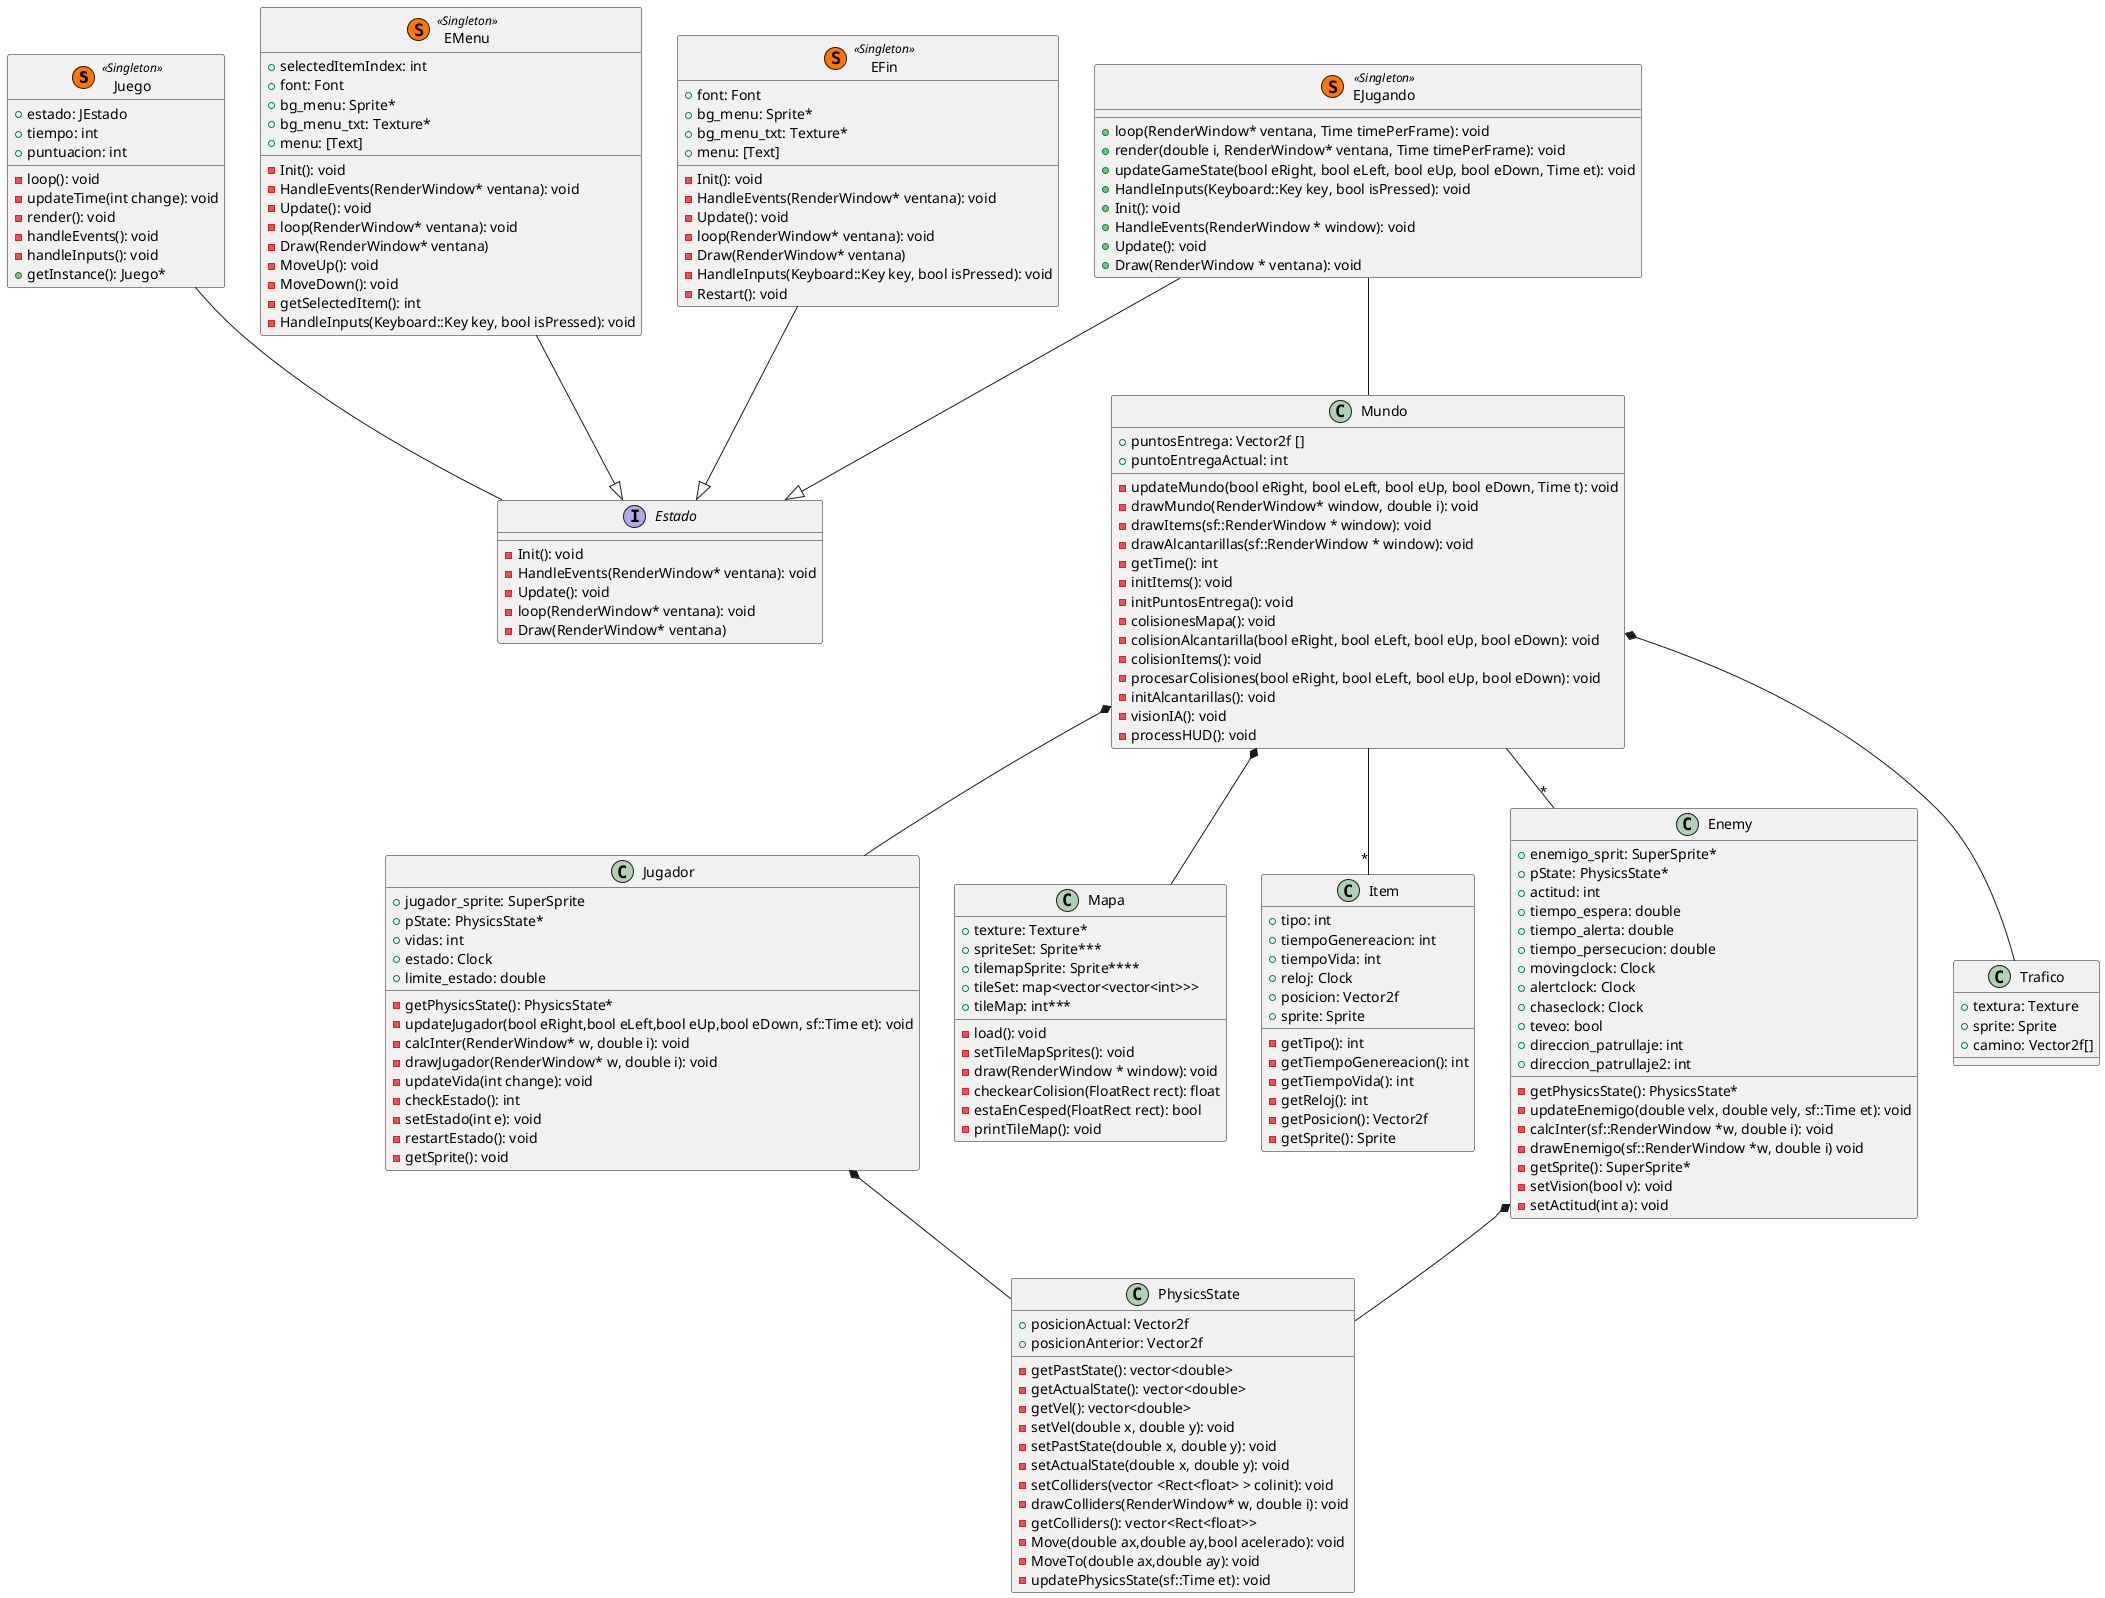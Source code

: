@startuml Diagrama de Clases
' left to right direction
class Juego << (S,#FF7700) Singleton >>{
    +estado: JEstado
    +tiempo: int
    +puntuacion: int

    -loop(): void
    -updateTime(int change): void
    -render(): void
    -handleEvents(): void
    -handleInputs(): void
    +getInstance(): Juego*
}

interface Estado {
    -Init(): void
    -HandleEvents(RenderWindow* ventana): void
    -Update(): void
    -loop(RenderWindow* ventana): void
    -Draw(RenderWindow* ventana)
}

class Jugador {
    +jugador_sprite: SuperSprite
    +pState: PhysicsState*
    +vidas: int
    +estado: Clock
    +limite_estado: double


    -getPhysicsState(): PhysicsState* 
    -updateJugador(bool eRight,bool eLeft,bool eUp,bool eDown, sf::Time et): void 
    -calcInter(RenderWindow* w, double i): void 
    -drawJugador(RenderWindow* w, double i): void 
    -updateVida(int change): void 
    -checkEstado(): int
    -setEstado(int e): void 
    -restartEstado(): void 
    -getSprite(): void 
}

class PhysicsState {
    +posicionActual: Vector2f
    +posicionAnterior: Vector2f
    
    -getPastState(): vector<double> 
    -getActualState(): vector<double> 
    -getVel(): vector<double> 
    -setVel(double x, double y): void
    -setPastState(double x, double y): void 
    -setActualState(double x, double y): void 
    -setColliders(vector <Rect<float> > colinit): void 
    -drawColliders(RenderWindow* w, double i): void
    -getColliders(): vector<Rect<float>>
    -Move(double ax,double ay,bool acelerado): void
    -MoveTo(double ax,double ay): void 
    -updatePhysicsState(sf::Time et): void   
}

class Mapa {
    +texture: Texture*
    +spriteSet: Sprite***
    +tilemapSprite: Sprite****
    +tileSet: map<vector<vector<int>>>
    +tileMap: int***

    -load(): void
    -setTileMapSprites(): void 
    -draw(RenderWindow * window): void
    -checkearColision(FloatRect rect): float
    -estaEnCesped(FloatRect rect): bool
    -printTileMap(): void
}

class Item {
    +tipo: int
    +tiempoGenereacion: int
    +tiempoVida: int
    +reloj: Clock
    +posicion: Vector2f
    +sprite: Sprite

    -getTipo(): int
    -getTiempoGenereacion(): int
    -getTiempoVida(): int
    -getReloj(): int
    -getPosicion(): Vector2f
    -getSprite(): Sprite
}

class Mundo {
    +puntosEntrega: Vector2f []
    +puntoEntregaActual: int

    -updateMundo(bool eRight, bool eLeft, bool eUp, bool eDown, Time t): void
    -drawMundo(RenderWindow* window, double i): void
    -drawItems(sf::RenderWindow * window): void
    -drawAlcantarillas(sf::RenderWindow * window): void
    -getTime(): int
    -initItems(): void
    -initPuntosEntrega(): void
    -colisionesMapa(): void
    -colisionAlcantarilla(bool eRight, bool eLeft, bool eUp, bool eDown): void
    -colisionItems(): void
    -procesarColisiones(bool eRight, bool eLeft, bool eUp, bool eDown): void 
    -initAlcantarillas(): void
    -visionIA(): void 
    -processHUD(): void 
}

class Enemy {
    
    +enemigo_sprit: SuperSprite*
    +pState: PhysicsState*
    +actitud: int 
    +tiempo_espera: double 
    +tiempo_alerta: double 
    +tiempo_persecucion: double 
    +movingclock: Clock 
    +alertclock: Clock 
    +chaseclock: Clock 
    +teveo: bool
    +direccion_patrullaje: int
    +direccion_patrullaje2: int

    -getPhysicsState(): PhysicsState*
    -updateEnemigo(double velx, double vely, sf::Time et): void
    -calcInter(sf::RenderWindow *w, double i): void 
    -drawEnemigo(sf::RenderWindow *w, double i) void
    -getSprite(): SuperSprite* 
    -setVision(bool v): void 
    -setActitud(int a): void 
}

class Trafico {
    +textura: Texture
    +sprite: Sprite
    +camino: Vector2f[]
    
}

class EJugando << (S,#FF7700) Singleton >>{

    +loop(RenderWindow* ventana, Time timePerFrame): void
    +render(double i, RenderWindow* ventana, Time timePerFrame): void 
    +updateGameState(bool eRight, bool eLeft, bool eUp, bool eDown, Time et): void
    +HandleInputs(Keyboard::Key key, bool isPressed): void
    +Init(): void
    +HandleEvents(RenderWindow * window): void
    +Update(): void
    +Draw(RenderWindow * ventana): void
}

class EMenu << (S,#FF7700) Singleton >>{

    +selectedItemIndex: int
    +font: Font 
    +bg_menu: Sprite*
    +bg_menu_txt: Texture* 
    +menu: [Text]

    -Init(): void
    -HandleEvents(RenderWindow* ventana): void
    -Update(): void
    -loop(RenderWindow* ventana): void
    -Draw(RenderWindow* ventana)
    -MoveUp(): void
    -MoveDown(): void 
    -getSelectedItem(): int
    -HandleInputs(Keyboard::Key key, bool isPressed): void
}

class EFin << (S,#FF7700) Singleton >>{

    +font: Font 
    +bg_menu: Sprite*
    +bg_menu_txt: Texture* 
    +menu: [Text]

    -Init(): void
    -HandleEvents(RenderWindow* ventana): void
    -Update(): void
    -loop(RenderWindow* ventana): void
    -Draw(RenderWindow* ventana)
    -HandleInputs(Keyboard::Key key, bool isPressed): void
    -Restart(): void
}

Juego -- Estado

EJugando --|> Estado
EMenu --|> Estado
EFin --|> Estado

EJugando -- Mundo

Mundo *-- Jugador
Mundo -- "*" Enemy
Mundo -- "*" Item
Mundo *-- Trafico
Mundo *-- Mapa

Enemy *-- PhysicsState
Jugador *-- PhysicsState


@enduml